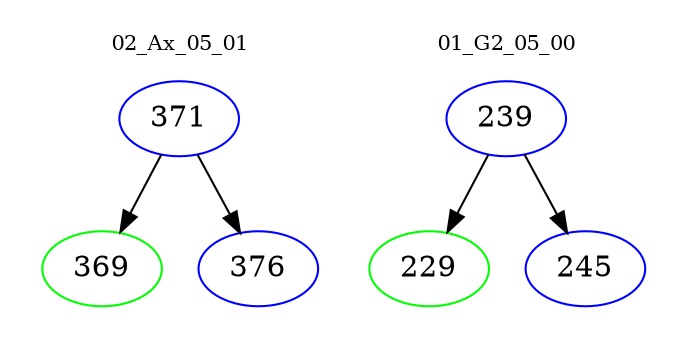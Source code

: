 digraph{
subgraph cluster_0 {
color = white
label = "02_Ax_05_01";
fontsize=10;
T0_371 [label="371", color="blue"]
T0_371 -> T0_369 [color="black"]
T0_369 [label="369", color="green"]
T0_371 -> T0_376 [color="black"]
T0_376 [label="376", color="blue"]
}
subgraph cluster_1 {
color = white
label = "01_G2_05_00";
fontsize=10;
T1_239 [label="239", color="blue"]
T1_239 -> T1_229 [color="black"]
T1_229 [label="229", color="green"]
T1_239 -> T1_245 [color="black"]
T1_245 [label="245", color="blue"]
}
}
